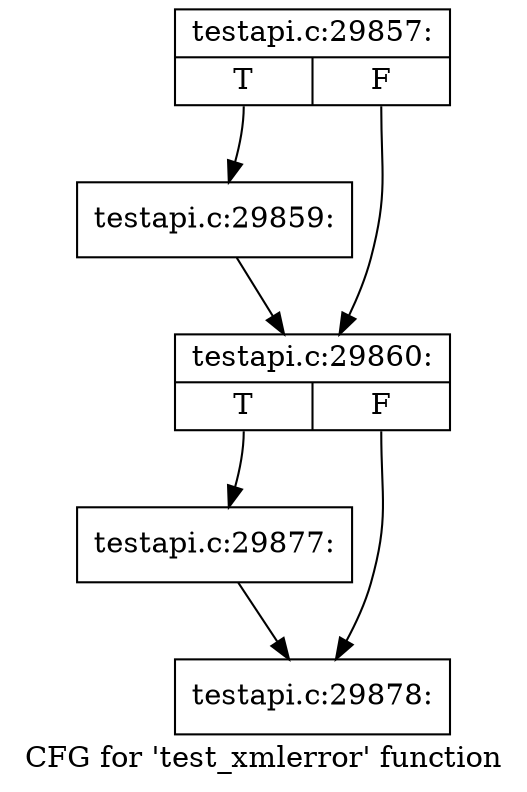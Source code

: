 digraph "CFG for 'test_xmlerror' function" {
	label="CFG for 'test_xmlerror' function";

	Node0x50a65a0 [shape=record,label="{testapi.c:29857:|{<s0>T|<s1>F}}"];
	Node0x50a65a0:s0 -> Node0x4880dd0;
	Node0x50a65a0:s1 -> Node0x4880e20;
	Node0x4880dd0 [shape=record,label="{testapi.c:29859:}"];
	Node0x4880dd0 -> Node0x4880e20;
	Node0x4880e20 [shape=record,label="{testapi.c:29860:|{<s0>T|<s1>F}}"];
	Node0x4880e20:s0 -> Node0x50a7ce0;
	Node0x4880e20:s1 -> Node0x50a8010;
	Node0x50a7ce0 [shape=record,label="{testapi.c:29877:}"];
	Node0x50a7ce0 -> Node0x50a8010;
	Node0x50a8010 [shape=record,label="{testapi.c:29878:}"];
}

